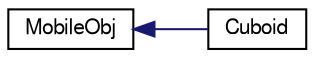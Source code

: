 digraph "Graficzna hierarchia klas"
{
  edge [fontname="FreeSans",fontsize="10",labelfontname="FreeSans",labelfontsize="10"];
  node [fontname="FreeSans",fontsize="10",shape=record];
  rankdir="LR";
  Node0 [label="MobileObj",height=0.2,width=0.4,color="black", fillcolor="white", style="filled",URL="$classMobileObj.html"];
  Node0 -> Node1 [dir="back",color="midnightblue",fontsize="10",style="solid",fontname="FreeSans"];
  Node1 [label="Cuboid",height=0.2,width=0.4,color="black", fillcolor="white", style="filled",URL="$classCuboid.html",tooltip="Zawiera definicje klasy Cuboid. "];
}
